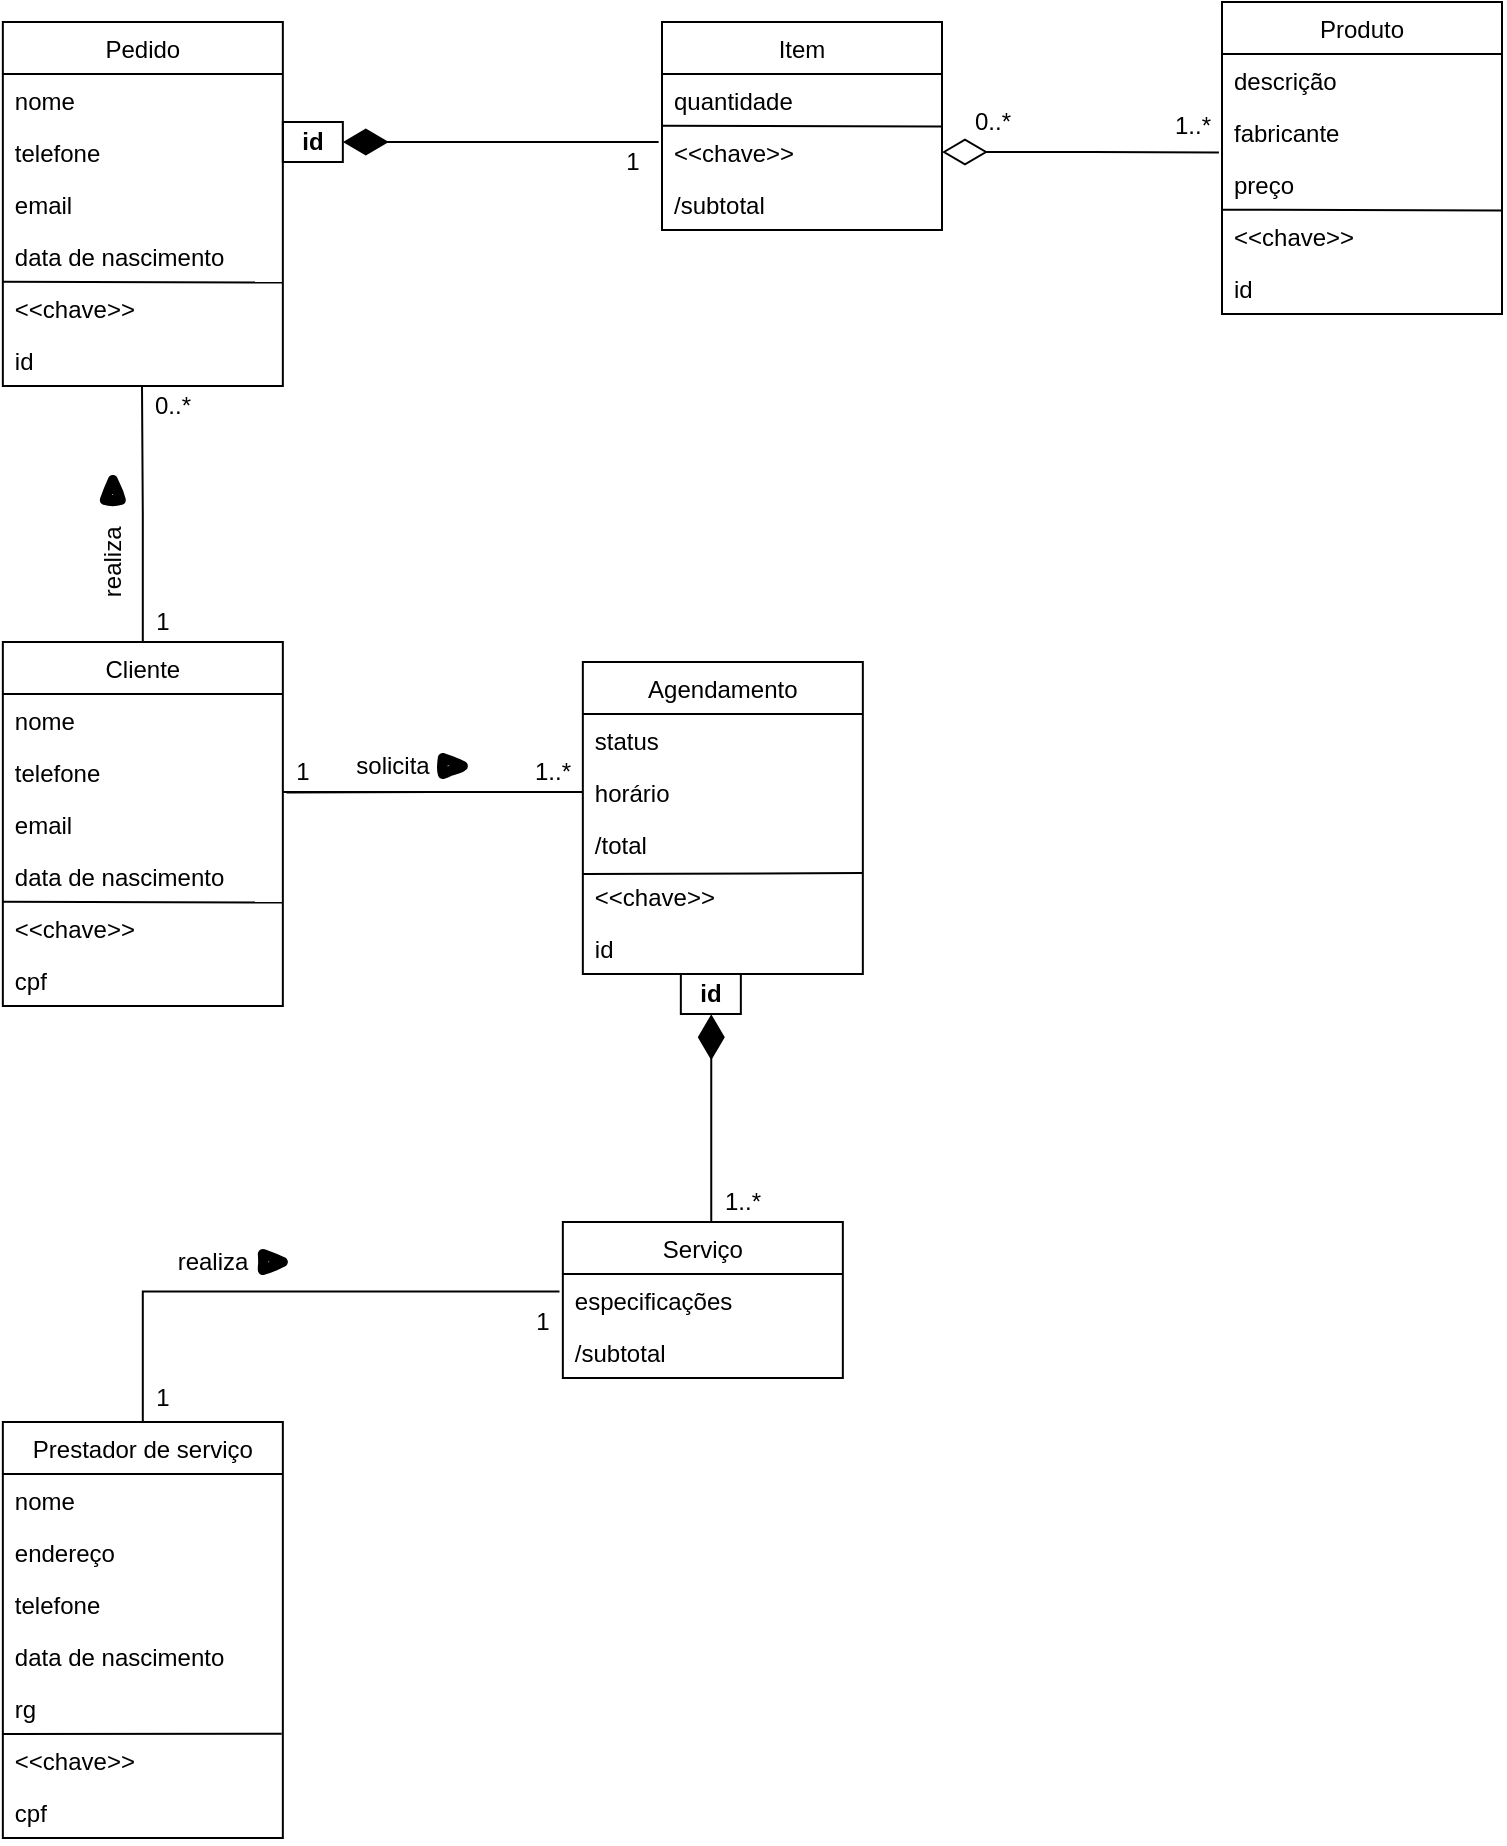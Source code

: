 <mxfile version="14.7.2"><diagram id="nNbMe6RCs03T7cAxXdwp" name="Page-1"><mxGraphModel dx="1973" dy="1091" grid="1" gridSize="10" guides="1" tooltips="1" connect="1" arrows="1" fold="1" page="1" pageScale="1" pageWidth="827" pageHeight="1169" math="0" shadow="0"><root><mxCell id="0"/><mxCell id="1" parent="0"/><mxCell id="EgdVx3-38uhjONvqn9JU-72" style="edgeStyle=orthogonalEdgeStyle;rounded=0;jumpSize=6;orthogonalLoop=1;jettySize=auto;html=1;entryX=0.497;entryY=1.006;entryDx=0;entryDy=0;entryPerimeter=0;startArrow=none;startFill=0;endArrow=none;endFill=0;startSize=12;targetPerimeterSpacing=0;strokeWidth=1;" edge="1" parent="1" source="EgdVx3-38uhjONvqn9JU-1" target="EgdVx3-38uhjONvqn9JU-62"><mxGeometry relative="1" as="geometry"/></mxCell><mxCell id="EgdVx3-38uhjONvqn9JU-1" value="Cliente" style="swimlane;fontStyle=0;childLayout=stackLayout;horizontal=1;startSize=26;horizontalStack=0;resizeParent=1;resizeParentMax=0;resizeLast=0;collapsible=1;marginBottom=0;" vertex="1" parent="1"><mxGeometry x="30.42" y="460" width="140" height="182" as="geometry"/></mxCell><mxCell id="EgdVx3-38uhjONvqn9JU-2" value="nome" style="text;strokeColor=none;fillColor=none;align=left;verticalAlign=top;spacingLeft=4;spacingRight=4;overflow=hidden;rotatable=0;points=[[0,0.5],[1,0.5]];portConstraint=eastwest;" vertex="1" parent="EgdVx3-38uhjONvqn9JU-1"><mxGeometry y="26" width="140" height="26" as="geometry"/></mxCell><mxCell id="EgdVx3-38uhjONvqn9JU-13" value="telefone" style="text;strokeColor=none;fillColor=none;align=left;verticalAlign=top;spacingLeft=4;spacingRight=4;overflow=hidden;rotatable=0;points=[[0,0.5],[1,0.5]];portConstraint=eastwest;" vertex="1" parent="EgdVx3-38uhjONvqn9JU-1"><mxGeometry y="52" width="140" height="26" as="geometry"/></mxCell><mxCell id="EgdVx3-38uhjONvqn9JU-4" value="email" style="text;strokeColor=none;fillColor=none;align=left;verticalAlign=top;spacingLeft=4;spacingRight=4;overflow=hidden;rotatable=0;points=[[0,0.5],[1,0.5]];portConstraint=eastwest;" vertex="1" parent="EgdVx3-38uhjONvqn9JU-1"><mxGeometry y="78" width="140" height="26" as="geometry"/></mxCell><mxCell id="EgdVx3-38uhjONvqn9JU-22" value="data de nascimento" style="text;strokeColor=none;fillColor=none;align=left;verticalAlign=top;spacingLeft=4;spacingRight=4;overflow=hidden;rotatable=0;points=[[0,0.5],[1,0.5]];portConstraint=eastwest;" vertex="1" parent="EgdVx3-38uhjONvqn9JU-1"><mxGeometry y="104" width="140" height="26" as="geometry"/></mxCell><mxCell id="EgdVx3-38uhjONvqn9JU-48" value="&lt;&lt;chave&gt;&gt;" style="text;strokeColor=none;fillColor=none;align=left;verticalAlign=top;spacingLeft=4;spacingRight=4;overflow=hidden;rotatable=0;points=[[0,0.5],[1,0.5]];portConstraint=eastwest;" vertex="1" parent="EgdVx3-38uhjONvqn9JU-1"><mxGeometry y="130" width="140" height="26" as="geometry"/></mxCell><mxCell id="EgdVx3-38uhjONvqn9JU-49" value="cpf" style="text;strokeColor=none;fillColor=none;align=left;verticalAlign=top;spacingLeft=4;spacingRight=4;overflow=hidden;rotatable=0;points=[[0,0.5],[1,0.5]];portConstraint=eastwest;" vertex="1" parent="EgdVx3-38uhjONvqn9JU-1"><mxGeometry y="156" width="140" height="26" as="geometry"/></mxCell><mxCell id="EgdVx3-38uhjONvqn9JU-51" value="" style="endArrow=none;html=1;startSize=12;targetPerimeterSpacing=0;strokeWidth=1;entryX=0.997;entryY=0.011;entryDx=0;entryDy=0;entryPerimeter=0;exitX=-0.003;exitY=-0.007;exitDx=0;exitDy=0;exitPerimeter=0;" edge="1" parent="EgdVx3-38uhjONvqn9JU-1" source="EgdVx3-38uhjONvqn9JU-48" target="EgdVx3-38uhjONvqn9JU-48"><mxGeometry width="50" height="50" relative="1" as="geometry"><mxPoint x="-30" y="190" as="sourcePoint"/><mxPoint x="20" y="140" as="targetPoint"/></mxGeometry></mxCell><mxCell id="EgdVx3-38uhjONvqn9JU-42" style="edgeStyle=orthogonalEdgeStyle;rounded=0;jumpSize=6;orthogonalLoop=1;jettySize=auto;html=1;entryX=-0.012;entryY=0.336;entryDx=0;entryDy=0;entryPerimeter=0;startArrow=none;startFill=0;endArrow=none;endFill=0;startSize=12;targetPerimeterSpacing=0;strokeWidth=1;" edge="1" parent="1" source="EgdVx3-38uhjONvqn9JU-9" target="EgdVx3-38uhjONvqn9JU-19"><mxGeometry relative="1" as="geometry"/></mxCell><mxCell id="EgdVx3-38uhjONvqn9JU-9" value="Prestador de serviço" style="swimlane;fontStyle=0;childLayout=stackLayout;horizontal=1;startSize=26;horizontalStack=0;resizeParent=1;resizeParentMax=0;resizeLast=0;collapsible=1;marginBottom=0;" vertex="1" parent="1"><mxGeometry x="30.42" y="850" width="140" height="208" as="geometry"/></mxCell><mxCell id="EgdVx3-38uhjONvqn9JU-10" value="nome" style="text;strokeColor=none;fillColor=none;align=left;verticalAlign=top;spacingLeft=4;spacingRight=4;overflow=hidden;rotatable=0;points=[[0,0.5],[1,0.5]];portConstraint=eastwest;" vertex="1" parent="EgdVx3-38uhjONvqn9JU-9"><mxGeometry y="26" width="140" height="26" as="geometry"/></mxCell><mxCell id="EgdVx3-38uhjONvqn9JU-11" value="endereço" style="text;strokeColor=none;fillColor=none;align=left;verticalAlign=top;spacingLeft=4;spacingRight=4;overflow=hidden;rotatable=0;points=[[0,0.5],[1,0.5]];portConstraint=eastwest;" vertex="1" parent="EgdVx3-38uhjONvqn9JU-9"><mxGeometry y="52" width="140" height="26" as="geometry"/></mxCell><mxCell id="EgdVx3-38uhjONvqn9JU-12" value="telefone" style="text;strokeColor=none;fillColor=none;align=left;verticalAlign=top;spacingLeft=4;spacingRight=4;overflow=hidden;rotatable=0;points=[[0,0.5],[1,0.5]];portConstraint=eastwest;" vertex="1" parent="EgdVx3-38uhjONvqn9JU-9"><mxGeometry y="78" width="140" height="26" as="geometry"/></mxCell><mxCell id="EgdVx3-38uhjONvqn9JU-94" value="data de nascimento" style="text;strokeColor=none;fillColor=none;align=left;verticalAlign=top;spacingLeft=4;spacingRight=4;overflow=hidden;rotatable=0;points=[[0,0.5],[1,0.5]];portConstraint=eastwest;" vertex="1" parent="EgdVx3-38uhjONvqn9JU-9"><mxGeometry y="104" width="140" height="26" as="geometry"/></mxCell><mxCell id="EgdVx3-38uhjONvqn9JU-101" value="rg" style="text;strokeColor=none;fillColor=none;align=left;verticalAlign=top;spacingLeft=4;spacingRight=4;overflow=hidden;rotatable=0;points=[[0,0.5],[1,0.5]];portConstraint=eastwest;" vertex="1" parent="EgdVx3-38uhjONvqn9JU-9"><mxGeometry y="130" width="140" height="26" as="geometry"/></mxCell><mxCell id="EgdVx3-38uhjONvqn9JU-102" value="&lt;&lt;chave&gt;&gt;" style="text;strokeColor=none;fillColor=none;align=left;verticalAlign=top;spacingLeft=4;spacingRight=4;overflow=hidden;rotatable=0;points=[[0,0.5],[1,0.5]];portConstraint=eastwest;" vertex="1" parent="EgdVx3-38uhjONvqn9JU-9"><mxGeometry y="156" width="140" height="26" as="geometry"/></mxCell><mxCell id="EgdVx3-38uhjONvqn9JU-103" value="cpf" style="text;strokeColor=none;fillColor=none;align=left;verticalAlign=top;spacingLeft=4;spacingRight=4;overflow=hidden;rotatable=0;points=[[0,0.5],[1,0.5]];portConstraint=eastwest;" vertex="1" parent="EgdVx3-38uhjONvqn9JU-9"><mxGeometry y="182" width="140" height="26" as="geometry"/></mxCell><mxCell id="EgdVx3-38uhjONvqn9JU-104" value="" style="endArrow=none;html=1;startSize=20;targetPerimeterSpacing=0;strokeWidth=1;entryX=0.996;entryY=-0.005;entryDx=0;entryDy=0;entryPerimeter=0;exitX=0;exitY=0.75;exitDx=0;exitDy=0;" edge="1" parent="EgdVx3-38uhjONvqn9JU-9" source="EgdVx3-38uhjONvqn9JU-9" target="EgdVx3-38uhjONvqn9JU-102"><mxGeometry width="50" height="50" relative="1" as="geometry"><mxPoint x="79.58" y="290" as="sourcePoint"/><mxPoint x="129.58" y="240" as="targetPoint"/></mxGeometry></mxCell><mxCell id="EgdVx3-38uhjONvqn9JU-18" value="Serviço" style="swimlane;fontStyle=0;childLayout=stackLayout;horizontal=1;startSize=26;horizontalStack=0;resizeParent=1;resizeParentMax=0;resizeLast=0;collapsible=1;marginBottom=0;" vertex="1" parent="1"><mxGeometry x="310.42" y="750" width="140" height="78" as="geometry"/></mxCell><mxCell id="EgdVx3-38uhjONvqn9JU-19" value="especificações" style="text;strokeColor=none;fillColor=none;align=left;verticalAlign=top;spacingLeft=4;spacingRight=4;overflow=hidden;rotatable=0;points=[[0,0.5],[1,0.5]];portConstraint=eastwest;" vertex="1" parent="EgdVx3-38uhjONvqn9JU-18"><mxGeometry y="26" width="140" height="26" as="geometry"/></mxCell><mxCell id="EgdVx3-38uhjONvqn9JU-21" value="/subtotal" style="text;strokeColor=none;fillColor=none;align=left;verticalAlign=top;spacingLeft=4;spacingRight=4;overflow=hidden;rotatable=0;points=[[0,0.5],[1,0.5]];portConstraint=eastwest;" vertex="1" parent="EgdVx3-38uhjONvqn9JU-18"><mxGeometry y="52" width="140" height="26" as="geometry"/></mxCell><mxCell id="EgdVx3-38uhjONvqn9JU-24" value="Agendamento" style="swimlane;fontStyle=0;childLayout=stackLayout;horizontal=1;startSize=26;horizontalStack=0;resizeParent=1;resizeParentMax=0;resizeLast=0;collapsible=1;marginBottom=0;" vertex="1" parent="1"><mxGeometry x="320.42" y="470" width="140" height="156" as="geometry"/></mxCell><mxCell id="EgdVx3-38uhjONvqn9JU-25" value="status" style="text;strokeColor=none;fillColor=none;align=left;verticalAlign=top;spacingLeft=4;spacingRight=4;overflow=hidden;rotatable=0;points=[[0,0.5],[1,0.5]];portConstraint=eastwest;" vertex="1" parent="EgdVx3-38uhjONvqn9JU-24"><mxGeometry y="26" width="140" height="26" as="geometry"/></mxCell><mxCell id="EgdVx3-38uhjONvqn9JU-26" value="horário" style="text;strokeColor=none;fillColor=none;align=left;verticalAlign=top;spacingLeft=4;spacingRight=4;overflow=hidden;rotatable=0;points=[[0,0.5],[1,0.5]];portConstraint=eastwest;" vertex="1" parent="EgdVx3-38uhjONvqn9JU-24"><mxGeometry y="52" width="140" height="26" as="geometry"/></mxCell><mxCell id="EgdVx3-38uhjONvqn9JU-27" value="/total" style="text;strokeColor=none;fillColor=none;align=left;verticalAlign=top;spacingLeft=4;spacingRight=4;overflow=hidden;rotatable=0;points=[[0,0.5],[1,0.5]];portConstraint=eastwest;" vertex="1" parent="EgdVx3-38uhjONvqn9JU-24"><mxGeometry y="78" width="140" height="26" as="geometry"/></mxCell><mxCell id="EgdVx3-38uhjONvqn9JU-34" value="&lt;&lt;chave&gt;&gt;" style="text;strokeColor=none;fillColor=none;align=left;verticalAlign=top;spacingLeft=4;spacingRight=4;overflow=hidden;rotatable=0;points=[[0,0.5],[1,0.5]];portConstraint=eastwest;" vertex="1" parent="EgdVx3-38uhjONvqn9JU-24"><mxGeometry y="104" width="140" height="26" as="geometry"/></mxCell><mxCell id="EgdVx3-38uhjONvqn9JU-35" value="id" style="text;strokeColor=none;fillColor=none;align=left;verticalAlign=top;spacingLeft=4;spacingRight=4;overflow=hidden;rotatable=0;points=[[0,0.5],[1,0.5]];portConstraint=eastwest;" vertex="1" parent="EgdVx3-38uhjONvqn9JU-24"><mxGeometry y="130" width="140" height="26" as="geometry"/></mxCell><mxCell id="EgdVx3-38uhjONvqn9JU-38" value="" style="endArrow=none;html=1;entryX=0.997;entryY=1.06;entryDx=0;entryDy=0;entryPerimeter=0;" edge="1" parent="EgdVx3-38uhjONvqn9JU-24" target="EgdVx3-38uhjONvqn9JU-27"><mxGeometry width="50" height="50" relative="1" as="geometry"><mxPoint y="106" as="sourcePoint"/><mxPoint x="30" y="170" as="targetPoint"/></mxGeometry></mxCell><mxCell id="EgdVx3-38uhjONvqn9JU-29" style="edgeStyle=orthogonalEdgeStyle;rounded=0;orthogonalLoop=1;jettySize=auto;html=1;entryX=1.013;entryY=0.893;entryDx=0;entryDy=0;entryPerimeter=0;endArrow=none;endFill=0;" edge="1" parent="1" source="EgdVx3-38uhjONvqn9JU-26" target="EgdVx3-38uhjONvqn9JU-13"><mxGeometry relative="1" as="geometry"/></mxCell><mxCell id="EgdVx3-38uhjONvqn9JU-30" style="edgeStyle=orthogonalEdgeStyle;rounded=0;orthogonalLoop=1;jettySize=auto;html=1;entryX=1.001;entryY=0.886;entryDx=0;entryDy=0;entryPerimeter=0;endArrow=none;endFill=0;" edge="1" parent="1" source="EgdVx3-38uhjONvqn9JU-26" target="EgdVx3-38uhjONvqn9JU-13"><mxGeometry relative="1" as="geometry"/></mxCell><mxCell id="EgdVx3-38uhjONvqn9JU-31" value="solicita" style="text;html=1;align=center;verticalAlign=middle;resizable=0;points=[];autosize=1;strokeColor=none;" vertex="1" parent="1"><mxGeometry x="200.42" y="512" width="50" height="20" as="geometry"/></mxCell><mxCell id="EgdVx3-38uhjONvqn9JU-33" value="" style="triangle;whiteSpace=wrap;html=1;rounded=0;sketch=1;shadow=0;perimeterSpacing=100;noLabel=0;strokeWidth=5;" vertex="1" parent="1"><mxGeometry x="250.42" y="518" width="10" height="8" as="geometry"/></mxCell><mxCell id="EgdVx3-38uhjONvqn9JU-36" value="1" style="text;html=1;align=center;verticalAlign=middle;resizable=0;points=[];autosize=1;strokeColor=none;" vertex="1" parent="1"><mxGeometry x="170.42" y="515" width="20" height="20" as="geometry"/></mxCell><mxCell id="EgdVx3-38uhjONvqn9JU-37" value="1..*" style="text;html=1;align=center;verticalAlign=middle;resizable=0;points=[];autosize=1;strokeColor=none;" vertex="1" parent="1"><mxGeometry x="290.42" y="515" width="30" height="20" as="geometry"/></mxCell><mxCell id="EgdVx3-38uhjONvqn9JU-40" style="edgeStyle=orthogonalEdgeStyle;rounded=0;orthogonalLoop=1;jettySize=auto;html=1;entryX=0.53;entryY=-0.002;entryDx=0;entryDy=0;entryPerimeter=0;endArrow=none;endFill=0;exitX=0.507;exitY=0.96;exitDx=0;exitDy=0;exitPerimeter=0;startArrow=diamondThin;startFill=1;jumpSize=6;targetPerimeterSpacing=0;strokeWidth=1;startSize=20;" edge="1" parent="1" source="EgdVx3-38uhjONvqn9JU-39" target="EgdVx3-38uhjONvqn9JU-18"><mxGeometry relative="1" as="geometry"/></mxCell><mxCell id="EgdVx3-38uhjONvqn9JU-39" value="&lt;b&gt;id&lt;/b&gt;" style="text;html=1;align=center;verticalAlign=middle;resizable=0;points=[];autosize=1;perimeterSpacing=1;strokeColor=#000000;" vertex="1" parent="1"><mxGeometry x="369.42" y="626" width="30" height="20" as="geometry"/></mxCell><mxCell id="EgdVx3-38uhjONvqn9JU-41" value="1..*" style="text;html=1;align=center;verticalAlign=middle;resizable=0;points=[];autosize=1;strokeColor=none;" vertex="1" parent="1"><mxGeometry x="385.42" y="730" width="30" height="20" as="geometry"/></mxCell><mxCell id="EgdVx3-38uhjONvqn9JU-43" value="realiza" style="text;html=1;align=center;verticalAlign=middle;resizable=0;points=[];autosize=1;strokeColor=none;" vertex="1" parent="1"><mxGeometry x="110.42" y="760" width="50" height="20" as="geometry"/></mxCell><mxCell id="EgdVx3-38uhjONvqn9JU-44" value="" style="triangle;whiteSpace=wrap;html=1;rounded=0;sketch=1;shadow=0;perimeterSpacing=100;noLabel=0;strokeWidth=5;" vertex="1" parent="1"><mxGeometry x="160.42" y="766" width="10" height="8" as="geometry"/></mxCell><mxCell id="EgdVx3-38uhjONvqn9JU-45" value="1" style="text;html=1;align=center;verticalAlign=middle;resizable=0;points=[];autosize=1;strokeColor=none;" vertex="1" parent="1"><mxGeometry x="100.42" y="828" width="20" height="20" as="geometry"/></mxCell><mxCell id="EgdVx3-38uhjONvqn9JU-46" value="1" style="text;html=1;align=center;verticalAlign=middle;resizable=0;points=[];autosize=1;strokeColor=none;" vertex="1" parent="1"><mxGeometry x="290.42" y="790" width="20" height="20" as="geometry"/></mxCell><mxCell id="EgdVx3-38uhjONvqn9JU-56" value="Pedido" style="swimlane;fontStyle=0;childLayout=stackLayout;horizontal=1;startSize=26;horizontalStack=0;resizeParent=1;resizeParentMax=0;resizeLast=0;collapsible=1;marginBottom=0;" vertex="1" parent="1"><mxGeometry x="30.42" y="150" width="140" height="182" as="geometry"/></mxCell><mxCell id="EgdVx3-38uhjONvqn9JU-57" value="nome" style="text;strokeColor=none;fillColor=none;align=left;verticalAlign=top;spacingLeft=4;spacingRight=4;overflow=hidden;rotatable=0;points=[[0,0.5],[1,0.5]];portConstraint=eastwest;" vertex="1" parent="EgdVx3-38uhjONvqn9JU-56"><mxGeometry y="26" width="140" height="26" as="geometry"/></mxCell><mxCell id="EgdVx3-38uhjONvqn9JU-58" value="telefone" style="text;strokeColor=none;fillColor=none;align=left;verticalAlign=top;spacingLeft=4;spacingRight=4;overflow=hidden;rotatable=0;points=[[0,0.5],[1,0.5]];portConstraint=eastwest;" vertex="1" parent="EgdVx3-38uhjONvqn9JU-56"><mxGeometry y="52" width="140" height="26" as="geometry"/></mxCell><mxCell id="EgdVx3-38uhjONvqn9JU-59" value="email" style="text;strokeColor=none;fillColor=none;align=left;verticalAlign=top;spacingLeft=4;spacingRight=4;overflow=hidden;rotatable=0;points=[[0,0.5],[1,0.5]];portConstraint=eastwest;" vertex="1" parent="EgdVx3-38uhjONvqn9JU-56"><mxGeometry y="78" width="140" height="26" as="geometry"/></mxCell><mxCell id="EgdVx3-38uhjONvqn9JU-60" value="data de nascimento" style="text;strokeColor=none;fillColor=none;align=left;verticalAlign=top;spacingLeft=4;spacingRight=4;overflow=hidden;rotatable=0;points=[[0,0.5],[1,0.5]];portConstraint=eastwest;" vertex="1" parent="EgdVx3-38uhjONvqn9JU-56"><mxGeometry y="104" width="140" height="26" as="geometry"/></mxCell><mxCell id="EgdVx3-38uhjONvqn9JU-61" value="&lt;&lt;chave&gt;&gt;" style="text;strokeColor=none;fillColor=none;align=left;verticalAlign=top;spacingLeft=4;spacingRight=4;overflow=hidden;rotatable=0;points=[[0,0.5],[1,0.5]];portConstraint=eastwest;" vertex="1" parent="EgdVx3-38uhjONvqn9JU-56"><mxGeometry y="130" width="140" height="26" as="geometry"/></mxCell><mxCell id="EgdVx3-38uhjONvqn9JU-62" value="id" style="text;strokeColor=none;fillColor=none;align=left;verticalAlign=top;spacingLeft=4;spacingRight=4;overflow=hidden;rotatable=0;points=[[0,0.5],[1,0.5]];portConstraint=eastwest;" vertex="1" parent="EgdVx3-38uhjONvqn9JU-56"><mxGeometry y="156" width="140" height="26" as="geometry"/></mxCell><mxCell id="EgdVx3-38uhjONvqn9JU-63" value="" style="endArrow=none;html=1;startSize=12;targetPerimeterSpacing=0;strokeWidth=1;entryX=0.997;entryY=0.011;entryDx=0;entryDy=0;entryPerimeter=0;exitX=-0.003;exitY=-0.007;exitDx=0;exitDy=0;exitPerimeter=0;" edge="1" parent="EgdVx3-38uhjONvqn9JU-56" source="EgdVx3-38uhjONvqn9JU-61" target="EgdVx3-38uhjONvqn9JU-61"><mxGeometry width="50" height="50" relative="1" as="geometry"><mxPoint x="-30" y="190" as="sourcePoint"/><mxPoint x="20" y="140" as="targetPoint"/></mxGeometry></mxCell><mxCell id="EgdVx3-38uhjONvqn9JU-64" value="Item" style="swimlane;fontStyle=0;childLayout=stackLayout;horizontal=1;startSize=26;horizontalStack=0;resizeParent=1;resizeParentMax=0;resizeLast=0;collapsible=1;marginBottom=0;" vertex="1" parent="1"><mxGeometry x="360.0" y="150" width="140" height="104" as="geometry"/></mxCell><mxCell id="EgdVx3-38uhjONvqn9JU-65" value="quantidade" style="text;strokeColor=none;fillColor=none;align=left;verticalAlign=top;spacingLeft=4;spacingRight=4;overflow=hidden;rotatable=0;points=[[0,0.5],[1,0.5]];portConstraint=eastwest;" vertex="1" parent="EgdVx3-38uhjONvqn9JU-64"><mxGeometry y="26" width="140" height="26" as="geometry"/></mxCell><mxCell id="EgdVx3-38uhjONvqn9JU-69" value="&lt;&lt;chave&gt;&gt;" style="text;strokeColor=none;fillColor=none;align=left;verticalAlign=top;spacingLeft=4;spacingRight=4;overflow=hidden;rotatable=0;points=[[0,0.5],[1,0.5]];portConstraint=eastwest;" vertex="1" parent="EgdVx3-38uhjONvqn9JU-64"><mxGeometry y="52" width="140" height="26" as="geometry"/></mxCell><mxCell id="EgdVx3-38uhjONvqn9JU-70" value="/subtotal" style="text;strokeColor=none;fillColor=none;align=left;verticalAlign=top;spacingLeft=4;spacingRight=4;overflow=hidden;rotatable=0;points=[[0,0.5],[1,0.5]];portConstraint=eastwest;" vertex="1" parent="EgdVx3-38uhjONvqn9JU-64"><mxGeometry y="78" width="140" height="26" as="geometry"/></mxCell><mxCell id="EgdVx3-38uhjONvqn9JU-71" value="" style="endArrow=none;html=1;startSize=12;targetPerimeterSpacing=0;strokeWidth=1;entryX=0.997;entryY=0.011;entryDx=0;entryDy=0;entryPerimeter=0;exitX=-0.003;exitY=-0.007;exitDx=0;exitDy=0;exitPerimeter=0;" edge="1" parent="EgdVx3-38uhjONvqn9JU-64" source="EgdVx3-38uhjONvqn9JU-69" target="EgdVx3-38uhjONvqn9JU-69"><mxGeometry width="50" height="50" relative="1" as="geometry"><mxPoint x="-30" y="190" as="sourcePoint"/><mxPoint x="20" y="140" as="targetPoint"/></mxGeometry></mxCell><mxCell id="EgdVx3-38uhjONvqn9JU-75" style="edgeStyle=orthogonalEdgeStyle;rounded=0;jumpSize=6;orthogonalLoop=1;jettySize=auto;html=1;entryX=-0.012;entryY=0.306;entryDx=0;entryDy=0;entryPerimeter=0;startArrow=diamondThin;startFill=1;endArrow=none;endFill=0;startSize=20;targetPerimeterSpacing=0;strokeWidth=1;" edge="1" parent="1" source="EgdVx3-38uhjONvqn9JU-74"><mxGeometry relative="1" as="geometry"><mxPoint x="358.32" y="209.956" as="targetPoint"/></mxGeometry></mxCell><mxCell id="EgdVx3-38uhjONvqn9JU-74" value="&lt;b&gt;id&lt;/b&gt;" style="text;html=1;align=center;verticalAlign=middle;resizable=0;points=[];autosize=1;strokeColor=#000000;" vertex="1" parent="1"><mxGeometry x="170.42" y="200" width="30" height="20" as="geometry"/></mxCell><mxCell id="EgdVx3-38uhjONvqn9JU-76" value="1" style="text;html=1;align=center;verticalAlign=middle;resizable=0;points=[];autosize=1;strokeColor=none;" vertex="1" parent="1"><mxGeometry x="335" y="210" width="20" height="20" as="geometry"/></mxCell><mxCell id="EgdVx3-38uhjONvqn9JU-77" value="0..*" style="text;html=1;align=center;verticalAlign=middle;resizable=0;points=[];autosize=1;strokeColor=none;" vertex="1" parent="1"><mxGeometry x="100.42" y="332" width="30" height="20" as="geometry"/></mxCell><mxCell id="EgdVx3-38uhjONvqn9JU-78" value="1" style="text;html=1;align=center;verticalAlign=middle;resizable=0;points=[];autosize=1;strokeColor=none;" vertex="1" parent="1"><mxGeometry x="100.42" y="440" width="20" height="20" as="geometry"/></mxCell><mxCell id="EgdVx3-38uhjONvqn9JU-79" value="realiza" style="text;html=1;align=center;verticalAlign=middle;resizable=0;points=[];autosize=1;strokeColor=none;rotation=-90;" vertex="1" parent="1"><mxGeometry x="60.42" y="410" width="50" height="20" as="geometry"/></mxCell><mxCell id="EgdVx3-38uhjONvqn9JU-80" value="" style="triangle;whiteSpace=wrap;html=1;rounded=0;sketch=1;shadow=0;perimeterSpacing=100;noLabel=0;strokeWidth=5;rotation=-90;" vertex="1" parent="1"><mxGeometry x="80.42" y="380" width="10" height="8" as="geometry"/></mxCell><mxCell id="EgdVx3-38uhjONvqn9JU-81" value="Produto" style="swimlane;fontStyle=0;childLayout=stackLayout;horizontal=1;startSize=26;horizontalStack=0;resizeParent=1;resizeParentMax=0;resizeLast=0;collapsible=1;marginBottom=0;" vertex="1" parent="1"><mxGeometry x="640" y="140" width="140" height="156" as="geometry"/></mxCell><mxCell id="EgdVx3-38uhjONvqn9JU-82" value="descrição" style="text;strokeColor=none;fillColor=none;align=left;verticalAlign=top;spacingLeft=4;spacingRight=4;overflow=hidden;rotatable=0;points=[[0,0.5],[1,0.5]];portConstraint=eastwest;" vertex="1" parent="EgdVx3-38uhjONvqn9JU-81"><mxGeometry y="26" width="140" height="26" as="geometry"/></mxCell><mxCell id="EgdVx3-38uhjONvqn9JU-90" value="fabricante" style="text;strokeColor=none;fillColor=none;align=left;verticalAlign=top;spacingLeft=4;spacingRight=4;overflow=hidden;rotatable=0;points=[[0,0.5],[1,0.5]];portConstraint=eastwest;" vertex="1" parent="EgdVx3-38uhjONvqn9JU-81"><mxGeometry y="52" width="140" height="26" as="geometry"/></mxCell><mxCell id="EgdVx3-38uhjONvqn9JU-85" value="preço" style="text;strokeColor=none;fillColor=none;align=left;verticalAlign=top;spacingLeft=4;spacingRight=4;overflow=hidden;rotatable=0;points=[[0,0.5],[1,0.5]];portConstraint=eastwest;" vertex="1" parent="EgdVx3-38uhjONvqn9JU-81"><mxGeometry y="78" width="140" height="26" as="geometry"/></mxCell><mxCell id="EgdVx3-38uhjONvqn9JU-86" value="&lt;&lt;chave&gt;&gt;" style="text;strokeColor=none;fillColor=none;align=left;verticalAlign=top;spacingLeft=4;spacingRight=4;overflow=hidden;rotatable=0;points=[[0,0.5],[1,0.5]];portConstraint=eastwest;" vertex="1" parent="EgdVx3-38uhjONvqn9JU-81"><mxGeometry y="104" width="140" height="26" as="geometry"/></mxCell><mxCell id="EgdVx3-38uhjONvqn9JU-87" value="id" style="text;strokeColor=none;fillColor=none;align=left;verticalAlign=top;spacingLeft=4;spacingRight=4;overflow=hidden;rotatable=0;points=[[0,0.5],[1,0.5]];portConstraint=eastwest;" vertex="1" parent="EgdVx3-38uhjONvqn9JU-81"><mxGeometry y="130" width="140" height="26" as="geometry"/></mxCell><mxCell id="EgdVx3-38uhjONvqn9JU-88" value="" style="endArrow=none;html=1;startSize=12;targetPerimeterSpacing=0;strokeWidth=1;entryX=0.997;entryY=0.011;entryDx=0;entryDy=0;entryPerimeter=0;exitX=-0.003;exitY=-0.007;exitDx=0;exitDy=0;exitPerimeter=0;" edge="1" parent="EgdVx3-38uhjONvqn9JU-81" source="EgdVx3-38uhjONvqn9JU-86" target="EgdVx3-38uhjONvqn9JU-86"><mxGeometry width="50" height="50" relative="1" as="geometry"><mxPoint x="-30" y="190" as="sourcePoint"/><mxPoint x="20" y="140" as="targetPoint"/></mxGeometry></mxCell><mxCell id="EgdVx3-38uhjONvqn9JU-91" style="edgeStyle=orthogonalEdgeStyle;rounded=0;jumpSize=6;orthogonalLoop=1;jettySize=auto;html=1;entryX=-0.011;entryY=-0.108;entryDx=0;entryDy=0;entryPerimeter=0;startArrow=diamondThin;startFill=0;endArrow=none;endFill=0;startSize=20;targetPerimeterSpacing=0;strokeWidth=1;" edge="1" parent="1" source="EgdVx3-38uhjONvqn9JU-69" target="EgdVx3-38uhjONvqn9JU-85"><mxGeometry relative="1" as="geometry"/></mxCell><mxCell id="EgdVx3-38uhjONvqn9JU-92" value="0..*" style="text;html=1;align=center;verticalAlign=middle;resizable=0;points=[];autosize=1;strokeColor=none;" vertex="1" parent="1"><mxGeometry x="510" y="190" width="30" height="20" as="geometry"/></mxCell><mxCell id="EgdVx3-38uhjONvqn9JU-93" value="1..*" style="text;html=1;align=center;verticalAlign=middle;resizable=0;points=[];autosize=1;strokeColor=none;" vertex="1" parent="1"><mxGeometry x="610" y="192" width="30" height="20" as="geometry"/></mxCell></root></mxGraphModel></diagram></mxfile>